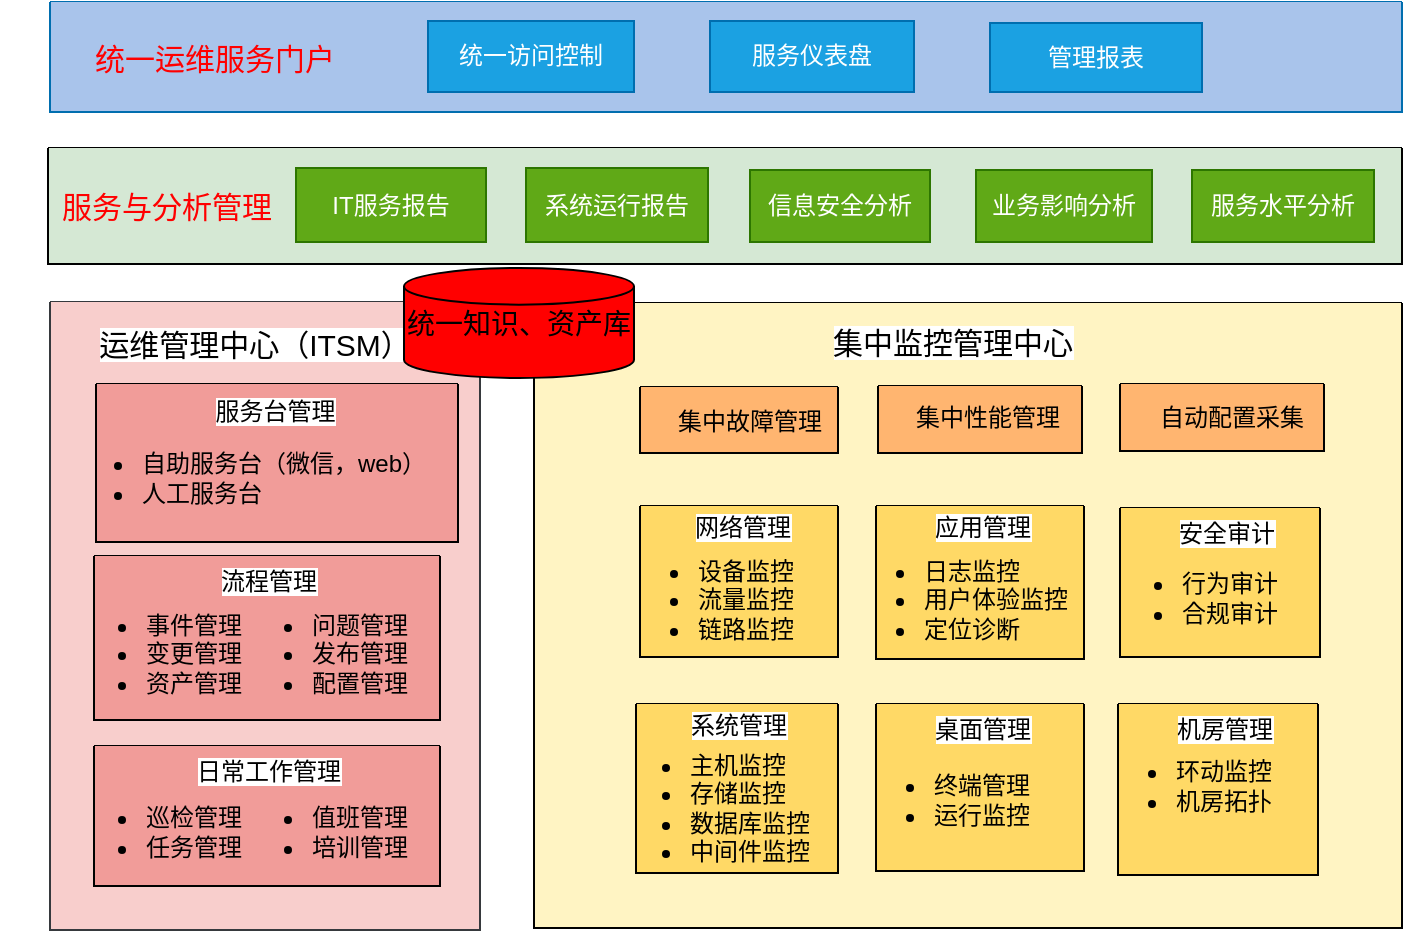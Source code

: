 <mxfile version="21.6.9" type="github">
  <diagram name="第 1 页" id="55FyPAj5TRJF1kfXOGnY">
    <mxGraphModel dx="971" dy="205" grid="0" gridSize="10" guides="1" tooltips="1" connect="1" arrows="1" fold="1" page="0" pageScale="1" pageWidth="827" pageHeight="1169" math="0" shadow="0">
      <root>
        <mxCell id="0" />
        <mxCell id="1" parent="0" />
        <mxCell id="I4gGgY36aKJWMwvONojI-57" value="" style="swimlane;startSize=0;fillColor=#ffff88;strokeColor=#36393d;swimlaneFillColor=#F8CECC;" vertex="1" parent="1">
          <mxGeometry x="109" y="572" width="215" height="314" as="geometry" />
        </mxCell>
        <mxCell id="I4gGgY36aKJWMwvONojI-58" value="&lt;blockquote style=&quot;margin: 0 0 0 40px; border: none; padding: 0px;&quot;&gt;&lt;font style=&quot;font-size: 15px; background-color: rgb(255, 255, 255);&quot;&gt;运维管理中心（ITSM）&lt;/font&gt;&lt;/blockquote&gt;" style="text;html=1;align=center;verticalAlign=middle;resizable=0;points=[];autosize=1;strokeColor=none;fillColor=none;" vertex="1" parent="I4gGgY36aKJWMwvONojI-57">
          <mxGeometry x="-25" y="6" width="214" height="30" as="geometry" />
        </mxCell>
        <mxCell id="I4gGgY36aKJWMwvONojI-59" value="" style="swimlane;startSize=0;swimlaneFillColor=#F19C99;" vertex="1" parent="I4gGgY36aKJWMwvONojI-57">
          <mxGeometry x="23" y="41" width="181" height="79" as="geometry" />
        </mxCell>
        <mxCell id="I4gGgY36aKJWMwvONojI-60" value="&lt;div&gt;&amp;nbsp; &amp;nbsp; &amp;nbsp; &amp;nbsp; &amp;nbsp; &amp;nbsp; &amp;nbsp; &amp;nbsp; &amp;nbsp; &amp;nbsp; &amp;nbsp; &amp;nbsp;&lt;span style=&quot;background-color: rgb(255, 255, 255);&quot;&gt;服务台管理&lt;/span&gt;&lt;/div&gt;&lt;div&gt;&lt;ul&gt;&lt;li&gt;&lt;span style=&quot;background-color: initial;&quot;&gt;自助服务台（微信，web）&lt;/span&gt;&lt;/li&gt;&lt;li&gt;&lt;span style=&quot;background-color: initial;&quot;&gt;人工服务台&lt;/span&gt;&lt;/li&gt;&lt;/ul&gt;&lt;/div&gt;" style="text;html=1;align=left;verticalAlign=middle;resizable=0;points=[];autosize=1;strokeColor=none;fillColor=none;" vertex="1" parent="I4gGgY36aKJWMwvONojI-59">
          <mxGeometry x="-19" width="200" height="79" as="geometry" />
        </mxCell>
        <mxCell id="I4gGgY36aKJWMwvONojI-44" value="" style="swimlane;startSize=0;swimlaneFillColor=#FFF4C3;" vertex="1" parent="1">
          <mxGeometry x="351" y="572.5" width="434" height="312.5" as="geometry" />
        </mxCell>
        <mxCell id="I4gGgY36aKJWMwvONojI-45" value="&lt;font style=&quot;font-size: 15px; background-color: rgb(255, 255, 255);&quot;&gt;集中监控管理中心&lt;/font&gt;" style="text;html=1;align=center;verticalAlign=middle;resizable=0;points=[];autosize=1;strokeColor=none;fillColor=none;" vertex="1" parent="I4gGgY36aKJWMwvONojI-44">
          <mxGeometry x="140" y="4.5" width="138" height="30" as="geometry" />
        </mxCell>
        <mxCell id="I4gGgY36aKJWMwvONojI-47" value="" style="swimlane;startSize=0;swimlaneFillColor=#FFB570;" vertex="1" parent="I4gGgY36aKJWMwvONojI-44">
          <mxGeometry x="53" y="42" width="99" height="33" as="geometry" />
        </mxCell>
        <mxCell id="I4gGgY36aKJWMwvONojI-48" value="集中故障管理" style="text;html=1;align=left;verticalAlign=middle;resizable=0;points=[];autosize=1;strokeColor=none;fillColor=none;" vertex="1" parent="I4gGgY36aKJWMwvONojI-47">
          <mxGeometry x="17" y="4.5" width="90" height="26" as="geometry" />
        </mxCell>
        <mxCell id="I4gGgY36aKJWMwvONojI-61" value="" style="swimlane;startSize=0;swimlaneFillColor=#FFB570;" vertex="1" parent="I4gGgY36aKJWMwvONojI-44">
          <mxGeometry x="172" y="41.5" width="102" height="33.5" as="geometry" />
        </mxCell>
        <mxCell id="I4gGgY36aKJWMwvONojI-62" value="集中性能管理" style="text;html=1;align=left;verticalAlign=middle;resizable=0;points=[];autosize=1;strokeColor=none;fillColor=none;" vertex="1" parent="I4gGgY36aKJWMwvONojI-61">
          <mxGeometry x="17" y="2.5" width="90" height="26" as="geometry" />
        </mxCell>
        <mxCell id="I4gGgY36aKJWMwvONojI-63" value="" style="swimlane;startSize=0;swimlaneFillColor=#FFB570;" vertex="1" parent="I4gGgY36aKJWMwvONojI-44">
          <mxGeometry x="293" y="40.5" width="102" height="33.5" as="geometry" />
        </mxCell>
        <mxCell id="I4gGgY36aKJWMwvONojI-64" value="自动配置采集" style="text;html=1;align=left;verticalAlign=middle;resizable=0;points=[];autosize=1;strokeColor=none;fillColor=none;" vertex="1" parent="I4gGgY36aKJWMwvONojI-63">
          <mxGeometry x="18" y="3.5" width="90" height="26" as="geometry" />
        </mxCell>
        <mxCell id="I4gGgY36aKJWMwvONojI-67" value="" style="swimlane;startSize=0;swimlaneFillColor=#FFD966;" vertex="1" parent="I4gGgY36aKJWMwvONojI-44">
          <mxGeometry x="53" y="101.5" width="99" height="75.5" as="geometry" />
        </mxCell>
        <mxCell id="I4gGgY36aKJWMwvONojI-68" value="&lt;ul&gt;&lt;li&gt;设备监控&lt;/li&gt;&lt;li&gt;流量监控&lt;/li&gt;&lt;li&gt;链路监控&lt;/li&gt;&lt;/ul&gt;" style="text;html=1;align=left;verticalAlign=middle;resizable=0;points=[];autosize=1;strokeColor=none;fillColor=none;" vertex="1" parent="I4gGgY36aKJWMwvONojI-67">
          <mxGeometry x="-13" y="7" width="106" height="79" as="geometry" />
        </mxCell>
        <mxCell id="I4gGgY36aKJWMwvONojI-70" value="&lt;span style=&quot;background-color: rgb(255, 255, 255);&quot;&gt;网络管理&lt;/span&gt;" style="text;html=1;align=center;verticalAlign=middle;resizable=0;points=[];autosize=1;strokeColor=none;fillColor=none;" vertex="1" parent="I4gGgY36aKJWMwvONojI-67">
          <mxGeometry x="18" y="-2" width="66" height="26" as="geometry" />
        </mxCell>
        <mxCell id="I4gGgY36aKJWMwvONojI-71" value="" style="swimlane;startSize=0;swimlaneFillColor=#FFD966;" vertex="1" parent="I4gGgY36aKJWMwvONojI-44">
          <mxGeometry x="171" y="101.5" width="104" height="76.5" as="geometry" />
        </mxCell>
        <mxCell id="I4gGgY36aKJWMwvONojI-72" value="&lt;ul&gt;&lt;li&gt;日志监控&lt;/li&gt;&lt;li&gt;用户体验监控&lt;/li&gt;&lt;li&gt;定位诊断&lt;/li&gt;&lt;/ul&gt;" style="text;html=1;align=left;verticalAlign=middle;resizable=0;points=[];autosize=1;strokeColor=none;fillColor=none;" vertex="1" parent="I4gGgY36aKJWMwvONojI-71">
          <mxGeometry x="-18" y="7" width="130" height="79" as="geometry" />
        </mxCell>
        <mxCell id="I4gGgY36aKJWMwvONojI-73" value="&lt;span style=&quot;background-color: rgb(255, 255, 255);&quot;&gt;应用管理&lt;/span&gt;" style="text;html=1;align=center;verticalAlign=middle;resizable=0;points=[];autosize=1;strokeColor=none;fillColor=none;" vertex="1" parent="I4gGgY36aKJWMwvONojI-71">
          <mxGeometry x="20" y="-2" width="66" height="26" as="geometry" />
        </mxCell>
        <mxCell id="I4gGgY36aKJWMwvONojI-80" value="" style="swimlane;startSize=0;swimlaneFillColor=#FFD966;" vertex="1" parent="I4gGgY36aKJWMwvONojI-44">
          <mxGeometry x="51" y="200.5" width="101" height="84.5" as="geometry" />
        </mxCell>
        <mxCell id="I4gGgY36aKJWMwvONojI-81" value="&lt;ul&gt;&lt;li&gt;主机监控&lt;/li&gt;&lt;li&gt;存储监控&lt;/li&gt;&lt;li&gt;数据库监控&lt;/li&gt;&lt;li&gt;中间件监控&lt;/li&gt;&lt;/ul&gt;" style="text;html=1;align=left;verticalAlign=middle;resizable=0;points=[];autosize=1;strokeColor=none;fillColor=none;" vertex="1" parent="I4gGgY36aKJWMwvONojI-80">
          <mxGeometry x="-15" y="5" width="118" height="94" as="geometry" />
        </mxCell>
        <mxCell id="I4gGgY36aKJWMwvONojI-82" value="&lt;span style=&quot;background-color: rgb(255, 255, 255);&quot;&gt;系统管理&lt;/span&gt;" style="text;html=1;align=center;verticalAlign=middle;resizable=0;points=[];autosize=1;strokeColor=none;fillColor=none;" vertex="1" parent="I4gGgY36aKJWMwvONojI-80">
          <mxGeometry x="18" y="-2" width="66" height="26" as="geometry" />
        </mxCell>
        <mxCell id="I4gGgY36aKJWMwvONojI-83" value="" style="swimlane;startSize=0;swimlaneFillColor=#FFD966;" vertex="1" parent="I4gGgY36aKJWMwvONojI-44">
          <mxGeometry x="171" y="200.5" width="104" height="83.5" as="geometry" />
        </mxCell>
        <mxCell id="I4gGgY36aKJWMwvONojI-84" value="&lt;ul&gt;&lt;li&gt;终端管理&lt;/li&gt;&lt;li&gt;运行监控&lt;/li&gt;&lt;/ul&gt;" style="text;html=1;align=left;verticalAlign=middle;resizable=0;points=[];autosize=1;strokeColor=none;fillColor=none;" vertex="1" parent="I4gGgY36aKJWMwvONojI-83">
          <mxGeometry x="-13" y="15" width="106" height="65" as="geometry" />
        </mxCell>
        <mxCell id="I4gGgY36aKJWMwvONojI-85" value="&lt;span style=&quot;background-color: rgb(255, 255, 255);&quot;&gt;桌面管理&lt;/span&gt;" style="text;html=1;align=center;verticalAlign=middle;resizable=0;points=[];autosize=1;strokeColor=none;fillColor=none;" vertex="1" parent="I4gGgY36aKJWMwvONojI-83">
          <mxGeometry x="20" width="66" height="26" as="geometry" />
        </mxCell>
        <mxCell id="I4gGgY36aKJWMwvONojI-86" value="" style="swimlane;startSize=0;swimlaneFillColor=#FFD966;" vertex="1" parent="I4gGgY36aKJWMwvONojI-44">
          <mxGeometry x="292" y="200.5" width="100" height="85.5" as="geometry" />
        </mxCell>
        <mxCell id="I4gGgY36aKJWMwvONojI-87" value="&lt;ul&gt;&lt;li&gt;环动监控&lt;/li&gt;&lt;li&gt;机房拓扑&lt;/li&gt;&lt;/ul&gt;" style="text;html=1;align=left;verticalAlign=middle;resizable=0;points=[];autosize=1;strokeColor=none;fillColor=none;" vertex="1" parent="I4gGgY36aKJWMwvONojI-86">
          <mxGeometry x="-13" y="8" width="106" height="65" as="geometry" />
        </mxCell>
        <mxCell id="I4gGgY36aKJWMwvONojI-88" value="&lt;span style=&quot;background-color: rgb(255, 255, 255);&quot;&gt;机房管理&lt;/span&gt;" style="text;html=1;align=center;verticalAlign=middle;resizable=0;points=[];autosize=1;strokeColor=none;fillColor=none;" vertex="1" parent="I4gGgY36aKJWMwvONojI-86">
          <mxGeometry x="20" width="66" height="26" as="geometry" />
        </mxCell>
        <mxCell id="I4gGgY36aKJWMwvONojI-77" value="" style="swimlane;startSize=0;swimlaneFillColor=#FFD966;" vertex="1" parent="I4gGgY36aKJWMwvONojI-44">
          <mxGeometry x="293" y="102.5" width="100" height="74.5" as="geometry" />
        </mxCell>
        <mxCell id="I4gGgY36aKJWMwvONojI-78" value="&lt;ul&gt;&lt;li&gt;行为审计&amp;nbsp;&lt;/li&gt;&lt;li&gt;合规审计&lt;/li&gt;&lt;/ul&gt;" style="text;html=1;align=left;verticalAlign=middle;resizable=0;points=[];autosize=1;strokeColor=none;fillColor=none;" vertex="1" parent="I4gGgY36aKJWMwvONojI-77">
          <mxGeometry x="-11.5" y="12.25" width="109" height="65" as="geometry" />
        </mxCell>
        <mxCell id="I4gGgY36aKJWMwvONojI-79" value="&lt;span style=&quot;background-color: rgb(255, 255, 255);&quot;&gt;安全审计&lt;/span&gt;" style="text;html=1;align=center;verticalAlign=middle;resizable=0;points=[];autosize=1;strokeColor=none;fillColor=none;" vertex="1" parent="I4gGgY36aKJWMwvONojI-77">
          <mxGeometry x="20" width="66" height="26" as="geometry" />
        </mxCell>
        <mxCell id="I4gGgY36aKJWMwvONojI-27" value="" style="swimlane;startSize=0;fillColor=#1ba1e2;fontColor=#ffffff;strokeColor=#006EAF;gradientColor=none;swimlaneFillColor=#A9C4EB;" vertex="1" parent="1">
          <mxGeometry x="109" y="422" width="676" height="55" as="geometry" />
        </mxCell>
        <mxCell id="I4gGgY36aKJWMwvONojI-29" value="&lt;font color=&quot;#ff0000&quot; style=&quot;font-size: 15px;&quot;&gt;统一运维服务门户&lt;/font&gt;" style="text;html=1;align=center;verticalAlign=middle;resizable=0;points=[];autosize=1;strokeColor=none;fillColor=none;" vertex="1" parent="I4gGgY36aKJWMwvONojI-27">
          <mxGeometry x="13" y="12.5" width="138" height="30" as="geometry" />
        </mxCell>
        <mxCell id="I4gGgY36aKJWMwvONojI-3" value="统一访问控制" style="rounded=0;whiteSpace=wrap;html=1;fillColor=#1ba1e2;fontColor=#ffffff;strokeColor=#006EAF;" vertex="1" parent="I4gGgY36aKJWMwvONojI-27">
          <mxGeometry x="189" y="9.5" width="103" height="35.5" as="geometry" />
        </mxCell>
        <mxCell id="I4gGgY36aKJWMwvONojI-4" value="服务仪表盘" style="rounded=0;whiteSpace=wrap;html=1;fillColor=#1ba1e2;fontColor=#ffffff;strokeColor=#006EAF;" vertex="1" parent="I4gGgY36aKJWMwvONojI-27">
          <mxGeometry x="330" y="9.5" width="102" height="35.5" as="geometry" />
        </mxCell>
        <mxCell id="I4gGgY36aKJWMwvONojI-5" value="管理报表" style="rounded=0;whiteSpace=wrap;html=1;fillColor=#1ba1e2;fontColor=#ffffff;strokeColor=#006EAF;" vertex="1" parent="I4gGgY36aKJWMwvONojI-27">
          <mxGeometry x="470" y="10.5" width="106" height="34.5" as="geometry" />
        </mxCell>
        <mxCell id="I4gGgY36aKJWMwvONojI-30" value="" style="swimlane;startSize=0;swimlaneFillColor=#D5E8D4;" vertex="1" parent="1">
          <mxGeometry x="108" y="495" width="677" height="58" as="geometry" />
        </mxCell>
        <mxCell id="I4gGgY36aKJWMwvONojI-31" value="&lt;font color=&quot;#ff0000&quot; style=&quot;font-size: 15px;&quot;&gt;服务与分析管理&lt;/font&gt;" style="text;html=1;align=center;verticalAlign=middle;resizable=0;points=[];autosize=1;strokeColor=none;fillColor=none;" vertex="1" parent="I4gGgY36aKJWMwvONojI-30">
          <mxGeometry x="-3" y="14" width="123" height="30" as="geometry" />
        </mxCell>
        <mxCell id="I4gGgY36aKJWMwvONojI-39" value="IT服务报告" style="rounded=0;whiteSpace=wrap;html=1;fillColor=#60a917;fontColor=#ffffff;strokeColor=#2D7600;" vertex="1" parent="I4gGgY36aKJWMwvONojI-30">
          <mxGeometry x="124" y="10" width="95" height="37" as="geometry" />
        </mxCell>
        <mxCell id="I4gGgY36aKJWMwvONojI-40" value="系统运行报告" style="rounded=0;whiteSpace=wrap;html=1;fillColor=#60a917;fontColor=#ffffff;strokeColor=#2D7600;" vertex="1" parent="I4gGgY36aKJWMwvONojI-30">
          <mxGeometry x="239" y="10" width="91" height="37" as="geometry" />
        </mxCell>
        <mxCell id="I4gGgY36aKJWMwvONojI-41" value="信息安全分析" style="rounded=0;whiteSpace=wrap;html=1;fillColor=#60a917;fontColor=#ffffff;strokeColor=#2D7600;" vertex="1" parent="I4gGgY36aKJWMwvONojI-30">
          <mxGeometry x="351" y="11" width="90" height="36" as="geometry" />
        </mxCell>
        <mxCell id="I4gGgY36aKJWMwvONojI-42" value="业务影响分析" style="rounded=0;whiteSpace=wrap;html=1;fillColor=#60a917;fontColor=#ffffff;strokeColor=#2D7600;" vertex="1" parent="I4gGgY36aKJWMwvONojI-30">
          <mxGeometry x="464" y="11" width="88" height="36" as="geometry" />
        </mxCell>
        <mxCell id="I4gGgY36aKJWMwvONojI-43" value="服务水平分析" style="rounded=0;whiteSpace=wrap;html=1;fillColor=#60a917;fontColor=#ffffff;strokeColor=#2D7600;" vertex="1" parent="I4gGgY36aKJWMwvONojI-30">
          <mxGeometry x="572" y="11" width="91" height="36" as="geometry" />
        </mxCell>
        <mxCell id="I4gGgY36aKJWMwvONojI-49" value="" style="swimlane;startSize=0;swimlaneFillColor=#F19C99;" vertex="1" parent="1">
          <mxGeometry x="131" y="699" width="173" height="82" as="geometry" />
        </mxCell>
        <mxCell id="I4gGgY36aKJWMwvONojI-50" value="&lt;ul&gt;&lt;li&gt;事件管理&lt;/li&gt;&lt;li&gt;变更管理&lt;/li&gt;&lt;li&gt;资产管理&lt;/li&gt;&lt;/ul&gt;" style="text;html=1;align=left;verticalAlign=middle;resizable=0;points=[];autosize=1;strokeColor=none;fillColor=none;" vertex="1" parent="I4gGgY36aKJWMwvONojI-49">
          <mxGeometry x="-16" y="9" width="106" height="79" as="geometry" />
        </mxCell>
        <mxCell id="I4gGgY36aKJWMwvONojI-51" value="&lt;ul&gt;&lt;li&gt;问题管理&lt;/li&gt;&lt;li&gt;发布管理&lt;/li&gt;&lt;li&gt;配置管理&lt;/li&gt;&lt;/ul&gt;" style="text;html=1;align=left;verticalAlign=middle;resizable=0;points=[];autosize=1;strokeColor=none;fillColor=none;swimlaneFillColor=#F19C99;" vertex="1" parent="I4gGgY36aKJWMwvONojI-49">
          <mxGeometry x="67" y="9" width="106" height="79" as="geometry" />
        </mxCell>
        <mxCell id="I4gGgY36aKJWMwvONojI-52" value="&lt;span style=&quot;background-color: rgb(255, 255, 255);&quot;&gt;流程管理&lt;/span&gt;" style="text;html=1;align=center;verticalAlign=middle;resizable=0;points=[];autosize=1;strokeColor=none;fillColor=none;" vertex="1" parent="I4gGgY36aKJWMwvONojI-49">
          <mxGeometry x="53.5" width="66" height="26" as="geometry" />
        </mxCell>
        <mxCell id="I4gGgY36aKJWMwvONojI-53" value="" style="swimlane;startSize=0;swimlaneFillColor=#F19C99;" vertex="1" parent="1">
          <mxGeometry x="131" y="794" width="173" height="70" as="geometry" />
        </mxCell>
        <mxCell id="I4gGgY36aKJWMwvONojI-54" value="&lt;ul&gt;&lt;li&gt;巡检管理&lt;/li&gt;&lt;li&gt;任务管理&lt;/li&gt;&lt;/ul&gt;" style="text;html=1;align=left;verticalAlign=middle;resizable=0;points=[];autosize=1;strokeColor=none;fillColor=none;" vertex="1" parent="I4gGgY36aKJWMwvONojI-53">
          <mxGeometry x="-16" y="10" width="106" height="65" as="geometry" />
        </mxCell>
        <mxCell id="I4gGgY36aKJWMwvONojI-55" value="&lt;ul&gt;&lt;li&gt;值班管理&lt;/li&gt;&lt;li&gt;培训管理&lt;/li&gt;&lt;/ul&gt;" style="text;html=1;align=left;verticalAlign=middle;resizable=0;points=[];autosize=1;strokeColor=none;fillColor=none;swimlaneFillColor=#F19C99;" vertex="1" parent="I4gGgY36aKJWMwvONojI-53">
          <mxGeometry x="67" y="10" width="106" height="65" as="geometry" />
        </mxCell>
        <mxCell id="I4gGgY36aKJWMwvONojI-56" value="&lt;span style=&quot;background-color: rgb(255, 255, 255);&quot;&gt;日常工作管理&lt;/span&gt;" style="text;html=1;align=center;verticalAlign=middle;resizable=0;points=[];autosize=1;strokeColor=none;fillColor=none;swimlaneFillColor=#F19C99;" vertex="1" parent="I4gGgY36aKJWMwvONojI-53">
          <mxGeometry x="41.5" width="90" height="26" as="geometry" />
        </mxCell>
        <mxCell id="I4gGgY36aKJWMwvONojI-89" value="&lt;font style=&quot;font-size: 14px;&quot;&gt;统一知识、资产库&lt;/font&gt;" style="strokeWidth=1;html=1;shape=mxgraph.flowchart.database;whiteSpace=wrap;fillColor=#FF0000;fontColor=#000000;strokeColor=default;" vertex="1" parent="1">
          <mxGeometry x="286" y="555" width="115" height="55" as="geometry" />
        </mxCell>
      </root>
    </mxGraphModel>
  </diagram>
</mxfile>
